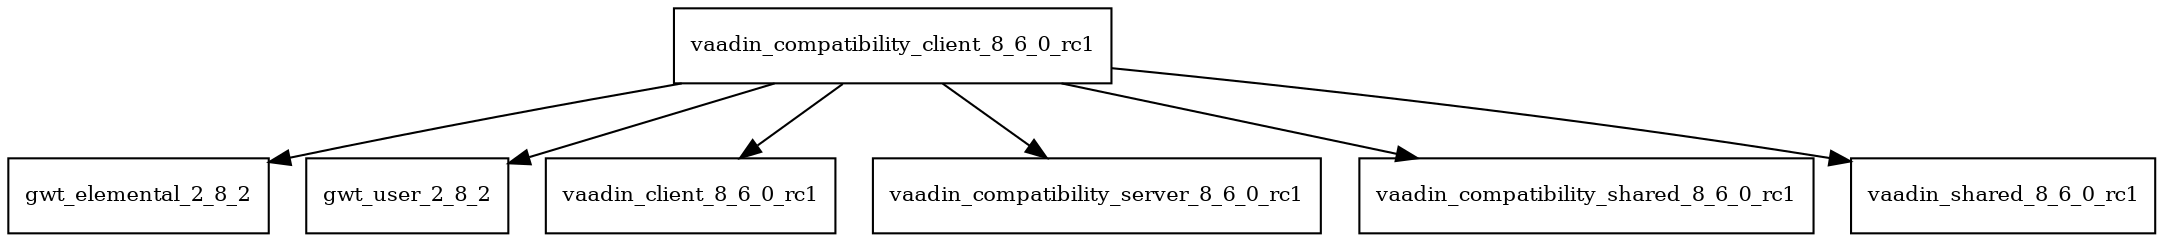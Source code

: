 digraph vaadin_compatibility_client_8_6_0_rc1_dependencies {
  node [shape = box, fontsize=10.0];
  vaadin_compatibility_client_8_6_0_rc1 -> gwt_elemental_2_8_2;
  vaadin_compatibility_client_8_6_0_rc1 -> gwt_user_2_8_2;
  vaadin_compatibility_client_8_6_0_rc1 -> vaadin_client_8_6_0_rc1;
  vaadin_compatibility_client_8_6_0_rc1 -> vaadin_compatibility_server_8_6_0_rc1;
  vaadin_compatibility_client_8_6_0_rc1 -> vaadin_compatibility_shared_8_6_0_rc1;
  vaadin_compatibility_client_8_6_0_rc1 -> vaadin_shared_8_6_0_rc1;
}
